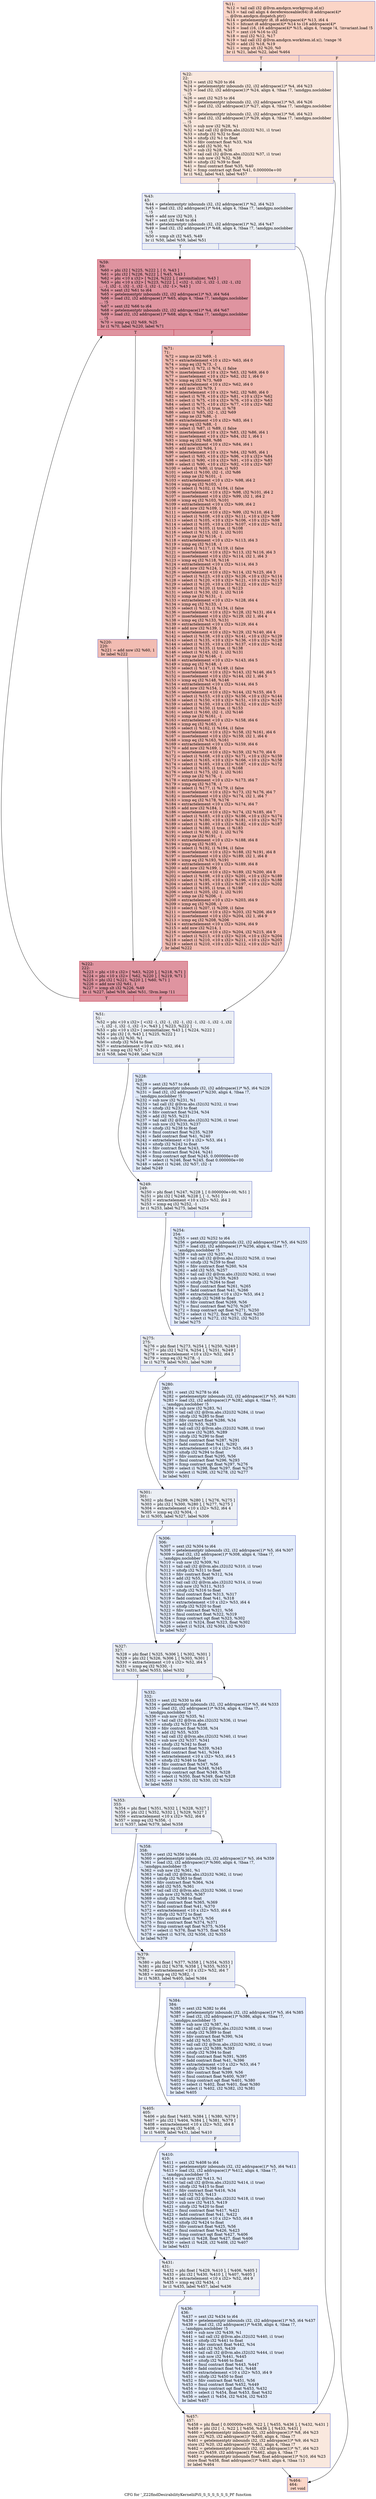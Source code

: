 digraph "CFG for '_Z22findDesirabilityKerneliiPiS_S_S_S_S_S_S_Pf' function" {
	label="CFG for '_Z22findDesirabilityKerneliiPiS_S_S_S_S_S_S_Pf' function";

	Node0x555b9f0 [shape=record,color="#3d50c3ff", style=filled, fillcolor="#f5a08170",label="{%11:\l  %12 = tail call i32 @llvm.amdgcn.workgroup.id.x()\l  %13 = tail call align 4 dereferenceable(64) i8 addrspace(4)*\l... @llvm.amdgcn.dispatch.ptr()\l  %14 = getelementptr i8, i8 addrspace(4)* %13, i64 4\l  %15 = bitcast i8 addrspace(4)* %14 to i16 addrspace(4)*\l  %16 = load i16, i16 addrspace(4)* %15, align 4, !range !4, !invariant.load !5\l  %17 = zext i16 %16 to i32\l  %18 = mul i32 %12, %17\l  %19 = tail call i32 @llvm.amdgcn.workitem.id.x(), !range !6\l  %20 = add i32 %18, %19\l  %21 = icmp slt i32 %20, %0\l  br i1 %21, label %22, label %464\l|{<s0>T|<s1>F}}"];
	Node0x555b9f0:s0 -> Node0x555e500;
	Node0x555b9f0:s1 -> Node0x555e590;
	Node0x555e500 [shape=record,color="#3d50c3ff", style=filled, fillcolor="#f2cab570",label="{%22:\l22:                                               \l  %23 = sext i32 %20 to i64\l  %24 = getelementptr inbounds i32, i32 addrspace(1)* %4, i64 %23\l  %25 = load i32, i32 addrspace(1)* %24, align 4, !tbaa !7, !amdgpu.noclobber\l... !5\l  %26 = sext i32 %25 to i64\l  %27 = getelementptr inbounds i32, i32 addrspace(1)* %5, i64 %26\l  %28 = load i32, i32 addrspace(1)* %27, align 4, !tbaa !7, !amdgpu.noclobber\l... !5\l  %29 = getelementptr inbounds i32, i32 addrspace(1)* %6, i64 %23\l  %30 = load i32, i32 addrspace(1)* %29, align 4, !tbaa !7, !amdgpu.noclobber\l... !5\l  %31 = sub nsw i32 %28, %1\l  %32 = tail call i32 @llvm.abs.i32(i32 %31, i1 true)\l  %33 = sitofp i32 %32 to float\l  %34 = sitofp i32 %1 to float\l  %35 = fdiv contract float %33, %34\l  %36 = add i32 %30, %1\l  %37 = sub i32 %28, %36\l  %38 = tail call i32 @llvm.abs.i32(i32 %37, i1 true)\l  %39 = sub nsw i32 %32, %38\l  %40 = sitofp i32 %39 to float\l  %41 = fmul contract float %35, %40\l  %42 = fcmp contract ogt float %41, 0.000000e+00\l  br i1 %42, label %43, label %457\l|{<s0>T|<s1>F}}"];
	Node0x555e500:s0 -> Node0x5560d10;
	Node0x555e500:s1 -> Node0x5560da0;
	Node0x5560d10 [shape=record,color="#3d50c3ff", style=filled, fillcolor="#d4dbe670",label="{%43:\l43:                                               \l  %44 = getelementptr inbounds i32, i32 addrspace(1)* %2, i64 %23\l  %45 = load i32, i32 addrspace(1)* %44, align 4, !tbaa !7, !amdgpu.noclobber\l... !5\l  %46 = add nsw i32 %20, 1\l  %47 = sext i32 %46 to i64\l  %48 = getelementptr inbounds i32, i32 addrspace(1)* %2, i64 %47\l  %49 = load i32, i32 addrspace(1)* %48, align 4, !tbaa !7, !amdgpu.noclobber\l... !5\l  %50 = icmp slt i32 %45, %49\l  br i1 %50, label %59, label %51\l|{<s0>T|<s1>F}}"];
	Node0x5560d10:s0 -> Node0x5561310;
	Node0x5560d10:s1 -> Node0x55613a0;
	Node0x55613a0 [shape=record,color="#3d50c3ff", style=filled, fillcolor="#d4dbe670",label="{%51:\l51:                                               \l  %52 = phi \<10 x i32\> [ \<i32 -1, i32 -1, i32 -1, i32 -1, i32 -1, i32 -1, i32\l... -1, i32 -1, i32 -1, i32 -1\>, %43 ], [ %223, %222 ]\l  %53 = phi \<10 x i32\> [ zeroinitializer, %43 ], [ %224, %222 ]\l  %54 = phi i32 [ 0, %43 ], [ %225, %222 ]\l  %55 = sub i32 %30, %1\l  %56 = sitofp i32 %54 to float\l  %57 = extractelement \<10 x i32\> %52, i64 1\l  %58 = icmp eq i32 %57, -1\l  br i1 %58, label %249, label %228\l|{<s0>T|<s1>F}}"];
	Node0x55613a0:s0 -> Node0x55626a0;
	Node0x55613a0:s1 -> Node0x5562730;
	Node0x5561310 [shape=record,color="#b70d28ff", style=filled, fillcolor="#b70d2870",label="{%59:\l59:                                               \l  %60 = phi i32 [ %225, %222 ], [ 0, %43 ]\l  %61 = phi i32 [ %226, %222 ], [ %45, %43 ]\l  %62 = phi \<10 x i32\> [ %224, %222 ], [ zeroinitializer, %43 ]\l  %63 = phi \<10 x i32\> [ %223, %222 ], [ \<i32 -1, i32 -1, i32 -1, i32 -1, i32\l... -1, i32 -1, i32 -1, i32 -1, i32 -1, i32 -1\>, %43 ]\l  %64 = sext i32 %61 to i64\l  %65 = getelementptr inbounds i32, i32 addrspace(1)* %3, i64 %64\l  %66 = load i32, i32 addrspace(1)* %65, align 4, !tbaa !7, !amdgpu.noclobber\l... !5\l  %67 = sext i32 %66 to i64\l  %68 = getelementptr inbounds i32, i32 addrspace(1)* %4, i64 %67\l  %69 = load i32, i32 addrspace(1)* %68, align 4, !tbaa !7, !amdgpu.noclobber\l... !5\l  %70 = icmp eq i32 %69, %25\l  br i1 %70, label %220, label %71\l|{<s0>T|<s1>F}}"];
	Node0x5561310:s0 -> Node0x55631c0;
	Node0x5561310:s1 -> Node0x5563250;
	Node0x5563250 [shape=record,color="#3d50c3ff", style=filled, fillcolor="#e1675170",label="{%71:\l71:                                               \l  %72 = icmp ne i32 %69, -1\l  %73 = extractelement \<10 x i32\> %63, i64 0\l  %74 = icmp eq i32 %73, -1\l  %75 = select i1 %72, i1 %74, i1 false\l  %76 = insertelement \<10 x i32\> %63, i32 %69, i64 0\l  %77 = insertelement \<10 x i32\> %62, i32 1, i64 0\l  %78 = icmp eq i32 %73, %69\l  %79 = extractelement \<10 x i32\> %62, i64 0\l  %80 = add nsw i32 %79, 1\l  %81 = insertelement \<10 x i32\> %62, i32 %80, i64 0\l  %82 = select i1 %78, \<10 x i32\> %81, \<10 x i32\> %62\l  %83 = select i1 %75, \<10 x i32\> %76, \<10 x i32\> %63\l  %84 = select i1 %75, \<10 x i32\> %77, \<10 x i32\> %82\l  %85 = select i1 %75, i1 true, i1 %78\l  %86 = select i1 %85, i32 -1, i32 %69\l  %87 = icmp ne i32 %86, -1\l  %88 = extractelement \<10 x i32\> %83, i64 1\l  %89 = icmp eq i32 %88, -1\l  %90 = select i1 %87, i1 %89, i1 false\l  %91 = insertelement \<10 x i32\> %83, i32 %86, i64 1\l  %92 = insertelement \<10 x i32\> %84, i32 1, i64 1\l  %93 = icmp eq i32 %88, %86\l  %94 = extractelement \<10 x i32\> %84, i64 1\l  %95 = add nsw i32 %94, 1\l  %96 = insertelement \<10 x i32\> %84, i32 %95, i64 1\l  %97 = select i1 %93, \<10 x i32\> %96, \<10 x i32\> %84\l  %98 = select i1 %90, \<10 x i32\> %91, \<10 x i32\> %83\l  %99 = select i1 %90, \<10 x i32\> %92, \<10 x i32\> %97\l  %100 = select i1 %90, i1 true, i1 %93\l  %101 = select i1 %100, i32 -1, i32 %86\l  %102 = icmp ne i32 %101, -1\l  %103 = extractelement \<10 x i32\> %98, i64 2\l  %104 = icmp eq i32 %103, -1\l  %105 = select i1 %102, i1 %104, i1 false\l  %106 = insertelement \<10 x i32\> %98, i32 %101, i64 2\l  %107 = insertelement \<10 x i32\> %99, i32 1, i64 2\l  %108 = icmp eq i32 %103, %101\l  %109 = extractelement \<10 x i32\> %99, i64 2\l  %110 = add nsw i32 %109, 1\l  %111 = insertelement \<10 x i32\> %99, i32 %110, i64 2\l  %112 = select i1 %108, \<10 x i32\> %111, \<10 x i32\> %99\l  %113 = select i1 %105, \<10 x i32\> %106, \<10 x i32\> %98\l  %114 = select i1 %105, \<10 x i32\> %107, \<10 x i32\> %112\l  %115 = select i1 %105, i1 true, i1 %108\l  %116 = select i1 %115, i32 -1, i32 %101\l  %117 = icmp ne i32 %116, -1\l  %118 = extractelement \<10 x i32\> %113, i64 3\l  %119 = icmp eq i32 %118, -1\l  %120 = select i1 %117, i1 %119, i1 false\l  %121 = insertelement \<10 x i32\> %113, i32 %116, i64 3\l  %122 = insertelement \<10 x i32\> %114, i32 1, i64 3\l  %123 = icmp eq i32 %118, %116\l  %124 = extractelement \<10 x i32\> %114, i64 3\l  %125 = add nsw i32 %124, 1\l  %126 = insertelement \<10 x i32\> %114, i32 %125, i64 3\l  %127 = select i1 %123, \<10 x i32\> %126, \<10 x i32\> %114\l  %128 = select i1 %120, \<10 x i32\> %121, \<10 x i32\> %113\l  %129 = select i1 %120, \<10 x i32\> %122, \<10 x i32\> %127\l  %130 = select i1 %120, i1 true, i1 %123\l  %131 = select i1 %130, i32 -1, i32 %116\l  %132 = icmp ne i32 %131, -1\l  %133 = extractelement \<10 x i32\> %128, i64 4\l  %134 = icmp eq i32 %133, -1\l  %135 = select i1 %132, i1 %134, i1 false\l  %136 = insertelement \<10 x i32\> %128, i32 %131, i64 4\l  %137 = insertelement \<10 x i32\> %129, i32 1, i64 4\l  %138 = icmp eq i32 %133, %131\l  %139 = extractelement \<10 x i32\> %129, i64 4\l  %140 = add nsw i32 %139, 1\l  %141 = insertelement \<10 x i32\> %129, i32 %140, i64 4\l  %142 = select i1 %138, \<10 x i32\> %141, \<10 x i32\> %129\l  %143 = select i1 %135, \<10 x i32\> %136, \<10 x i32\> %128\l  %144 = select i1 %135, \<10 x i32\> %137, \<10 x i32\> %142\l  %145 = select i1 %135, i1 true, i1 %138\l  %146 = select i1 %145, i32 -1, i32 %131\l  %147 = icmp ne i32 %146, -1\l  %148 = extractelement \<10 x i32\> %143, i64 5\l  %149 = icmp eq i32 %148, -1\l  %150 = select i1 %147, i1 %149, i1 false\l  %151 = insertelement \<10 x i32\> %143, i32 %146, i64 5\l  %152 = insertelement \<10 x i32\> %144, i32 1, i64 5\l  %153 = icmp eq i32 %148, %146\l  %154 = extractelement \<10 x i32\> %144, i64 5\l  %155 = add nsw i32 %154, 1\l  %156 = insertelement \<10 x i32\> %144, i32 %155, i64 5\l  %157 = select i1 %153, \<10 x i32\> %156, \<10 x i32\> %144\l  %158 = select i1 %150, \<10 x i32\> %151, \<10 x i32\> %143\l  %159 = select i1 %150, \<10 x i32\> %152, \<10 x i32\> %157\l  %160 = select i1 %150, i1 true, i1 %153\l  %161 = select i1 %160, i32 -1, i32 %146\l  %162 = icmp ne i32 %161, -1\l  %163 = extractelement \<10 x i32\> %158, i64 6\l  %164 = icmp eq i32 %163, -1\l  %165 = select i1 %162, i1 %164, i1 false\l  %166 = insertelement \<10 x i32\> %158, i32 %161, i64 6\l  %167 = insertelement \<10 x i32\> %159, i32 1, i64 6\l  %168 = icmp eq i32 %163, %161\l  %169 = extractelement \<10 x i32\> %159, i64 6\l  %170 = add nsw i32 %169, 1\l  %171 = insertelement \<10 x i32\> %159, i32 %170, i64 6\l  %172 = select i1 %168, \<10 x i32\> %171, \<10 x i32\> %159\l  %173 = select i1 %165, \<10 x i32\> %166, \<10 x i32\> %158\l  %174 = select i1 %165, \<10 x i32\> %167, \<10 x i32\> %172\l  %175 = select i1 %165, i1 true, i1 %168\l  %176 = select i1 %175, i32 -1, i32 %161\l  %177 = icmp ne i32 %176, -1\l  %178 = extractelement \<10 x i32\> %173, i64 7\l  %179 = icmp eq i32 %178, -1\l  %180 = select i1 %177, i1 %179, i1 false\l  %181 = insertelement \<10 x i32\> %173, i32 %176, i64 7\l  %182 = insertelement \<10 x i32\> %174, i32 1, i64 7\l  %183 = icmp eq i32 %178, %176\l  %184 = extractelement \<10 x i32\> %174, i64 7\l  %185 = add nsw i32 %184, 1\l  %186 = insertelement \<10 x i32\> %174, i32 %185, i64 7\l  %187 = select i1 %183, \<10 x i32\> %186, \<10 x i32\> %174\l  %188 = select i1 %180, \<10 x i32\> %181, \<10 x i32\> %173\l  %189 = select i1 %180, \<10 x i32\> %182, \<10 x i32\> %187\l  %190 = select i1 %180, i1 true, i1 %183\l  %191 = select i1 %190, i32 -1, i32 %176\l  %192 = icmp ne i32 %191, -1\l  %193 = extractelement \<10 x i32\> %188, i64 8\l  %194 = icmp eq i32 %193, -1\l  %195 = select i1 %192, i1 %194, i1 false\l  %196 = insertelement \<10 x i32\> %188, i32 %191, i64 8\l  %197 = insertelement \<10 x i32\> %189, i32 1, i64 8\l  %198 = icmp eq i32 %193, %191\l  %199 = extractelement \<10 x i32\> %189, i64 8\l  %200 = add nsw i32 %199, 1\l  %201 = insertelement \<10 x i32\> %189, i32 %200, i64 8\l  %202 = select i1 %198, \<10 x i32\> %201, \<10 x i32\> %189\l  %203 = select i1 %195, \<10 x i32\> %196, \<10 x i32\> %188\l  %204 = select i1 %195, \<10 x i32\> %197, \<10 x i32\> %202\l  %205 = select i1 %195, i1 true, i1 %198\l  %206 = select i1 %205, i32 -1, i32 %191\l  %207 = icmp ne i32 %206, -1\l  %208 = extractelement \<10 x i32\> %203, i64 9\l  %209 = icmp eq i32 %208, -1\l  %210 = select i1 %207, i1 %209, i1 false\l  %211 = insertelement \<10 x i32\> %203, i32 %206, i64 9\l  %212 = insertelement \<10 x i32\> %204, i32 1, i64 9\l  %213 = icmp eq i32 %208, %206\l  %214 = extractelement \<10 x i32\> %204, i64 9\l  %215 = add nsw i32 %214, 1\l  %216 = insertelement \<10 x i32\> %204, i32 %215, i64 9\l  %217 = select i1 %213, \<10 x i32\> %216, \<10 x i32\> %204\l  %218 = select i1 %210, \<10 x i32\> %211, \<10 x i32\> %203\l  %219 = select i1 %210, \<10 x i32\> %212, \<10 x i32\> %217\l  br label %222\l}"];
	Node0x5563250 -> Node0x5561c90;
	Node0x55631c0 [shape=record,color="#3d50c3ff", style=filled, fillcolor="#e1675170",label="{%220:\l220:                                              \l  %221 = add nsw i32 %60, 1\l  br label %222\l}"];
	Node0x55631c0 -> Node0x5561c90;
	Node0x5561c90 [shape=record,color="#b70d28ff", style=filled, fillcolor="#b70d2870",label="{%222:\l222:                                              \l  %223 = phi \<10 x i32\> [ %63, %220 ], [ %218, %71 ]\l  %224 = phi \<10 x i32\> [ %62, %220 ], [ %219, %71 ]\l  %225 = phi i32 [ %221, %220 ], [ %60, %71 ]\l  %226 = add nsw i32 %61, 1\l  %227 = icmp slt i32 %226, %49\l  br i1 %227, label %59, label %51, !llvm.loop !11\l|{<s0>T|<s1>F}}"];
	Node0x5561c90:s0 -> Node0x5561310;
	Node0x5561c90:s1 -> Node0x55613a0;
	Node0x5562730 [shape=record,color="#3d50c3ff", style=filled, fillcolor="#bfd3f670",label="{%228:\l228:                                              \l  %229 = sext i32 %57 to i64\l  %230 = getelementptr inbounds i32, i32 addrspace(1)* %5, i64 %229\l  %231 = load i32, i32 addrspace(1)* %230, align 4, !tbaa !7,\l... !amdgpu.noclobber !5\l  %232 = sub nsw i32 %231, %1\l  %233 = tail call i32 @llvm.abs.i32(i32 %232, i1 true)\l  %234 = sitofp i32 %233 to float\l  %235 = fdiv contract float %234, %34\l  %236 = add i32 %55, %231\l  %237 = tail call i32 @llvm.abs.i32(i32 %236, i1 true)\l  %238 = sub nsw i32 %233, %237\l  %239 = sitofp i32 %238 to float\l  %240 = fmul contract float %235, %239\l  %241 = fadd contract float %41, %240\l  %242 = extractelement \<10 x i32\> %53, i64 1\l  %243 = sitofp i32 %242 to float\l  %244 = fdiv contract float %243, %56\l  %245 = fmul contract float %244, %241\l  %246 = fcmp contract ogt float %245, 0.000000e+00\l  %247 = select i1 %246, float %245, float 0.000000e+00\l  %248 = select i1 %246, i32 %57, i32 -1\l  br label %249\l}"];
	Node0x5562730 -> Node0x55626a0;
	Node0x55626a0 [shape=record,color="#3d50c3ff", style=filled, fillcolor="#d4dbe670",label="{%249:\l249:                                              \l  %250 = phi float [ %247, %228 ], [ 0.000000e+00, %51 ]\l  %251 = phi i32 [ %248, %228 ], [ -1, %51 ]\l  %252 = extractelement \<10 x i32\> %52, i64 2\l  %253 = icmp eq i32 %252, -1\l  br i1 %253, label %275, label %254\l|{<s0>T|<s1>F}}"];
	Node0x55626a0:s0 -> Node0x556abf0;
	Node0x55626a0:s1 -> Node0x556ac40;
	Node0x556ac40 [shape=record,color="#3d50c3ff", style=filled, fillcolor="#bfd3f670",label="{%254:\l254:                                              \l  %255 = sext i32 %252 to i64\l  %256 = getelementptr inbounds i32, i32 addrspace(1)* %5, i64 %255\l  %257 = load i32, i32 addrspace(1)* %256, align 4, !tbaa !7,\l... !amdgpu.noclobber !5\l  %258 = sub nsw i32 %257, %1\l  %259 = tail call i32 @llvm.abs.i32(i32 %258, i1 true)\l  %260 = sitofp i32 %259 to float\l  %261 = fdiv contract float %260, %34\l  %262 = add i32 %55, %257\l  %263 = tail call i32 @llvm.abs.i32(i32 %262, i1 true)\l  %264 = sub nsw i32 %259, %263\l  %265 = sitofp i32 %264 to float\l  %266 = fmul contract float %261, %265\l  %267 = fadd contract float %41, %266\l  %268 = extractelement \<10 x i32\> %53, i64 2\l  %269 = sitofp i32 %268 to float\l  %270 = fdiv contract float %269, %56\l  %271 = fmul contract float %270, %267\l  %272 = fcmp contract ogt float %271, %250\l  %273 = select i1 %272, float %271, float %250\l  %274 = select i1 %272, i32 %252, i32 %251\l  br label %275\l}"];
	Node0x556ac40 -> Node0x556abf0;
	Node0x556abf0 [shape=record,color="#3d50c3ff", style=filled, fillcolor="#d4dbe670",label="{%275:\l275:                                              \l  %276 = phi float [ %273, %254 ], [ %250, %249 ]\l  %277 = phi i32 [ %274, %254 ], [ %251, %249 ]\l  %278 = extractelement \<10 x i32\> %52, i64 3\l  %279 = icmp eq i32 %278, -1\l  br i1 %279, label %301, label %280\l|{<s0>T|<s1>F}}"];
	Node0x556abf0:s0 -> Node0x556c3d0;
	Node0x556abf0:s1 -> Node0x556c420;
	Node0x556c420 [shape=record,color="#3d50c3ff", style=filled, fillcolor="#bfd3f670",label="{%280:\l280:                                              \l  %281 = sext i32 %278 to i64\l  %282 = getelementptr inbounds i32, i32 addrspace(1)* %5, i64 %281\l  %283 = load i32, i32 addrspace(1)* %282, align 4, !tbaa !7,\l... !amdgpu.noclobber !5\l  %284 = sub nsw i32 %283, %1\l  %285 = tail call i32 @llvm.abs.i32(i32 %284, i1 true)\l  %286 = sitofp i32 %285 to float\l  %287 = fdiv contract float %286, %34\l  %288 = add i32 %55, %283\l  %289 = tail call i32 @llvm.abs.i32(i32 %288, i1 true)\l  %290 = sub nsw i32 %285, %289\l  %291 = sitofp i32 %290 to float\l  %292 = fmul contract float %287, %291\l  %293 = fadd contract float %41, %292\l  %294 = extractelement \<10 x i32\> %53, i64 3\l  %295 = sitofp i32 %294 to float\l  %296 = fdiv contract float %295, %56\l  %297 = fmul contract float %296, %293\l  %298 = fcmp contract ogt float %297, %276\l  %299 = select i1 %298, float %297, float %276\l  %300 = select i1 %298, i32 %278, i32 %277\l  br label %301\l}"];
	Node0x556c420 -> Node0x556c3d0;
	Node0x556c3d0 [shape=record,color="#3d50c3ff", style=filled, fillcolor="#d4dbe670",label="{%301:\l301:                                              \l  %302 = phi float [ %299, %280 ], [ %276, %275 ]\l  %303 = phi i32 [ %300, %280 ], [ %277, %275 ]\l  %304 = extractelement \<10 x i32\> %52, i64 4\l  %305 = icmp eq i32 %304, -1\l  br i1 %305, label %327, label %306\l|{<s0>T|<s1>F}}"];
	Node0x556c3d0:s0 -> Node0x556d400;
	Node0x556c3d0:s1 -> Node0x556d450;
	Node0x556d450 [shape=record,color="#3d50c3ff", style=filled, fillcolor="#bfd3f670",label="{%306:\l306:                                              \l  %307 = sext i32 %304 to i64\l  %308 = getelementptr inbounds i32, i32 addrspace(1)* %5, i64 %307\l  %309 = load i32, i32 addrspace(1)* %308, align 4, !tbaa !7,\l... !amdgpu.noclobber !5\l  %310 = sub nsw i32 %309, %1\l  %311 = tail call i32 @llvm.abs.i32(i32 %310, i1 true)\l  %312 = sitofp i32 %311 to float\l  %313 = fdiv contract float %312, %34\l  %314 = add i32 %55, %309\l  %315 = tail call i32 @llvm.abs.i32(i32 %314, i1 true)\l  %316 = sub nsw i32 %311, %315\l  %317 = sitofp i32 %316 to float\l  %318 = fmul contract float %313, %317\l  %319 = fadd contract float %41, %318\l  %320 = extractelement \<10 x i32\> %53, i64 4\l  %321 = sitofp i32 %320 to float\l  %322 = fdiv contract float %321, %56\l  %323 = fmul contract float %322, %319\l  %324 = fcmp contract ogt float %323, %302\l  %325 = select i1 %324, float %323, float %302\l  %326 = select i1 %324, i32 %304, i32 %303\l  br label %327\l}"];
	Node0x556d450 -> Node0x556d400;
	Node0x556d400 [shape=record,color="#3d50c3ff", style=filled, fillcolor="#d4dbe670",label="{%327:\l327:                                              \l  %328 = phi float [ %325, %306 ], [ %302, %301 ]\l  %329 = phi i32 [ %326, %306 ], [ %303, %301 ]\l  %330 = extractelement \<10 x i32\> %52, i64 5\l  %331 = icmp eq i32 %330, -1\l  br i1 %331, label %353, label %332\l|{<s0>T|<s1>F}}"];
	Node0x556d400:s0 -> Node0x556e470;
	Node0x556d400:s1 -> Node0x556e4c0;
	Node0x556e4c0 [shape=record,color="#3d50c3ff", style=filled, fillcolor="#bfd3f670",label="{%332:\l332:                                              \l  %333 = sext i32 %330 to i64\l  %334 = getelementptr inbounds i32, i32 addrspace(1)* %5, i64 %333\l  %335 = load i32, i32 addrspace(1)* %334, align 4, !tbaa !7,\l... !amdgpu.noclobber !5\l  %336 = sub nsw i32 %335, %1\l  %337 = tail call i32 @llvm.abs.i32(i32 %336, i1 true)\l  %338 = sitofp i32 %337 to float\l  %339 = fdiv contract float %338, %34\l  %340 = add i32 %55, %335\l  %341 = tail call i32 @llvm.abs.i32(i32 %340, i1 true)\l  %342 = sub nsw i32 %337, %341\l  %343 = sitofp i32 %342 to float\l  %344 = fmul contract float %339, %343\l  %345 = fadd contract float %41, %344\l  %346 = extractelement \<10 x i32\> %53, i64 5\l  %347 = sitofp i32 %346 to float\l  %348 = fdiv contract float %347, %56\l  %349 = fmul contract float %348, %345\l  %350 = fcmp contract ogt float %349, %328\l  %351 = select i1 %350, float %349, float %328\l  %352 = select i1 %350, i32 %330, i32 %329\l  br label %353\l}"];
	Node0x556e4c0 -> Node0x556e470;
	Node0x556e470 [shape=record,color="#3d50c3ff", style=filled, fillcolor="#d4dbe670",label="{%353:\l353:                                              \l  %354 = phi float [ %351, %332 ], [ %328, %327 ]\l  %355 = phi i32 [ %352, %332 ], [ %329, %327 ]\l  %356 = extractelement \<10 x i32\> %52, i64 6\l  %357 = icmp eq i32 %356, -1\l  br i1 %357, label %379, label %358\l|{<s0>T|<s1>F}}"];
	Node0x556e470:s0 -> Node0x556f4e0;
	Node0x556e470:s1 -> Node0x556f530;
	Node0x556f530 [shape=record,color="#3d50c3ff", style=filled, fillcolor="#bfd3f670",label="{%358:\l358:                                              \l  %359 = sext i32 %356 to i64\l  %360 = getelementptr inbounds i32, i32 addrspace(1)* %5, i64 %359\l  %361 = load i32, i32 addrspace(1)* %360, align 4, !tbaa !7,\l... !amdgpu.noclobber !5\l  %362 = sub nsw i32 %361, %1\l  %363 = tail call i32 @llvm.abs.i32(i32 %362, i1 true)\l  %364 = sitofp i32 %363 to float\l  %365 = fdiv contract float %364, %34\l  %366 = add i32 %55, %361\l  %367 = tail call i32 @llvm.abs.i32(i32 %366, i1 true)\l  %368 = sub nsw i32 %363, %367\l  %369 = sitofp i32 %368 to float\l  %370 = fmul contract float %365, %369\l  %371 = fadd contract float %41, %370\l  %372 = extractelement \<10 x i32\> %53, i64 6\l  %373 = sitofp i32 %372 to float\l  %374 = fdiv contract float %373, %56\l  %375 = fmul contract float %374, %371\l  %376 = fcmp contract ogt float %375, %354\l  %377 = select i1 %376, float %375, float %354\l  %378 = select i1 %376, i32 %356, i32 %355\l  br label %379\l}"];
	Node0x556f530 -> Node0x556f4e0;
	Node0x556f4e0 [shape=record,color="#3d50c3ff", style=filled, fillcolor="#d4dbe670",label="{%379:\l379:                                              \l  %380 = phi float [ %377, %358 ], [ %354, %353 ]\l  %381 = phi i32 [ %378, %358 ], [ %355, %353 ]\l  %382 = extractelement \<10 x i32\> %52, i64 7\l  %383 = icmp eq i32 %382, -1\l  br i1 %383, label %405, label %384\l|{<s0>T|<s1>F}}"];
	Node0x556f4e0:s0 -> Node0x5570550;
	Node0x556f4e0:s1 -> Node0x55705a0;
	Node0x55705a0 [shape=record,color="#3d50c3ff", style=filled, fillcolor="#bfd3f670",label="{%384:\l384:                                              \l  %385 = sext i32 %382 to i64\l  %386 = getelementptr inbounds i32, i32 addrspace(1)* %5, i64 %385\l  %387 = load i32, i32 addrspace(1)* %386, align 4, !tbaa !7,\l... !amdgpu.noclobber !5\l  %388 = sub nsw i32 %387, %1\l  %389 = tail call i32 @llvm.abs.i32(i32 %388, i1 true)\l  %390 = sitofp i32 %389 to float\l  %391 = fdiv contract float %390, %34\l  %392 = add i32 %55, %387\l  %393 = tail call i32 @llvm.abs.i32(i32 %392, i1 true)\l  %394 = sub nsw i32 %389, %393\l  %395 = sitofp i32 %394 to float\l  %396 = fmul contract float %391, %395\l  %397 = fadd contract float %41, %396\l  %398 = extractelement \<10 x i32\> %53, i64 7\l  %399 = sitofp i32 %398 to float\l  %400 = fdiv contract float %399, %56\l  %401 = fmul contract float %400, %397\l  %402 = fcmp contract ogt float %401, %380\l  %403 = select i1 %402, float %401, float %380\l  %404 = select i1 %402, i32 %382, i32 %381\l  br label %405\l}"];
	Node0x55705a0 -> Node0x5570550;
	Node0x5570550 [shape=record,color="#3d50c3ff", style=filled, fillcolor="#d4dbe670",label="{%405:\l405:                                              \l  %406 = phi float [ %403, %384 ], [ %380, %379 ]\l  %407 = phi i32 [ %404, %384 ], [ %381, %379 ]\l  %408 = extractelement \<10 x i32\> %52, i64 8\l  %409 = icmp eq i32 %408, -1\l  br i1 %409, label %431, label %410\l|{<s0>T|<s1>F}}"];
	Node0x5570550:s0 -> Node0x55715c0;
	Node0x5570550:s1 -> Node0x5571610;
	Node0x5571610 [shape=record,color="#3d50c3ff", style=filled, fillcolor="#bfd3f670",label="{%410:\l410:                                              \l  %411 = sext i32 %408 to i64\l  %412 = getelementptr inbounds i32, i32 addrspace(1)* %5, i64 %411\l  %413 = load i32, i32 addrspace(1)* %412, align 4, !tbaa !7,\l... !amdgpu.noclobber !5\l  %414 = sub nsw i32 %413, %1\l  %415 = tail call i32 @llvm.abs.i32(i32 %414, i1 true)\l  %416 = sitofp i32 %415 to float\l  %417 = fdiv contract float %416, %34\l  %418 = add i32 %55, %413\l  %419 = tail call i32 @llvm.abs.i32(i32 %418, i1 true)\l  %420 = sub nsw i32 %415, %419\l  %421 = sitofp i32 %420 to float\l  %422 = fmul contract float %417, %421\l  %423 = fadd contract float %41, %422\l  %424 = extractelement \<10 x i32\> %53, i64 8\l  %425 = sitofp i32 %424 to float\l  %426 = fdiv contract float %425, %56\l  %427 = fmul contract float %426, %423\l  %428 = fcmp contract ogt float %427, %406\l  %429 = select i1 %428, float %427, float %406\l  %430 = select i1 %428, i32 %408, i32 %407\l  br label %431\l}"];
	Node0x5571610 -> Node0x55715c0;
	Node0x55715c0 [shape=record,color="#3d50c3ff", style=filled, fillcolor="#d4dbe670",label="{%431:\l431:                                              \l  %432 = phi float [ %429, %410 ], [ %406, %405 ]\l  %433 = phi i32 [ %430, %410 ], [ %407, %405 ]\l  %434 = extractelement \<10 x i32\> %52, i64 9\l  %435 = icmp eq i32 %434, -1\l  br i1 %435, label %457, label %436\l|{<s0>T|<s1>F}}"];
	Node0x55715c0:s0 -> Node0x5560da0;
	Node0x55715c0:s1 -> Node0x5572630;
	Node0x5572630 [shape=record,color="#3d50c3ff", style=filled, fillcolor="#bfd3f670",label="{%436:\l436:                                              \l  %437 = sext i32 %434 to i64\l  %438 = getelementptr inbounds i32, i32 addrspace(1)* %5, i64 %437\l  %439 = load i32, i32 addrspace(1)* %438, align 4, !tbaa !7,\l... !amdgpu.noclobber !5\l  %440 = sub nsw i32 %439, %1\l  %441 = tail call i32 @llvm.abs.i32(i32 %440, i1 true)\l  %442 = sitofp i32 %441 to float\l  %443 = fdiv contract float %442, %34\l  %444 = add i32 %55, %439\l  %445 = tail call i32 @llvm.abs.i32(i32 %444, i1 true)\l  %446 = sub nsw i32 %441, %445\l  %447 = sitofp i32 %446 to float\l  %448 = fmul contract float %443, %447\l  %449 = fadd contract float %41, %448\l  %450 = extractelement \<10 x i32\> %53, i64 9\l  %451 = sitofp i32 %450 to float\l  %452 = fdiv contract float %451, %56\l  %453 = fmul contract float %452, %449\l  %454 = fcmp contract ogt float %453, %432\l  %455 = select i1 %454, float %453, float %432\l  %456 = select i1 %454, i32 %434, i32 %433\l  br label %457\l}"];
	Node0x5572630 -> Node0x5560da0;
	Node0x5560da0 [shape=record,color="#3d50c3ff", style=filled, fillcolor="#f2cab570",label="{%457:\l457:                                              \l  %458 = phi float [ 0.000000e+00, %22 ], [ %455, %436 ], [ %432, %431 ]\l  %459 = phi i32 [ -1, %22 ], [ %456, %436 ], [ %433, %431 ]\l  %460 = getelementptr inbounds i32, i32 addrspace(1)* %8, i64 %23\l  store i32 %25, i32 addrspace(1)* %460, align 4, !tbaa !7\l  %461 = getelementptr inbounds i32, i32 addrspace(1)* %9, i64 %23\l  store i32 %20, i32 addrspace(1)* %461, align 4, !tbaa !7\l  %462 = getelementptr inbounds i32, i32 addrspace(1)* %7, i64 %23\l  store i32 %459, i32 addrspace(1)* %462, align 4, !tbaa !7\l  %463 = getelementptr inbounds float, float addrspace(1)* %10, i64 %23\l  store float %458, float addrspace(1)* %463, align 4, !tbaa !13\l  br label %464\l}"];
	Node0x5560da0 -> Node0x555e590;
	Node0x555e590 [shape=record,color="#3d50c3ff", style=filled, fillcolor="#f5a08170",label="{%464:\l464:                                              \l  ret void\l}"];
}
